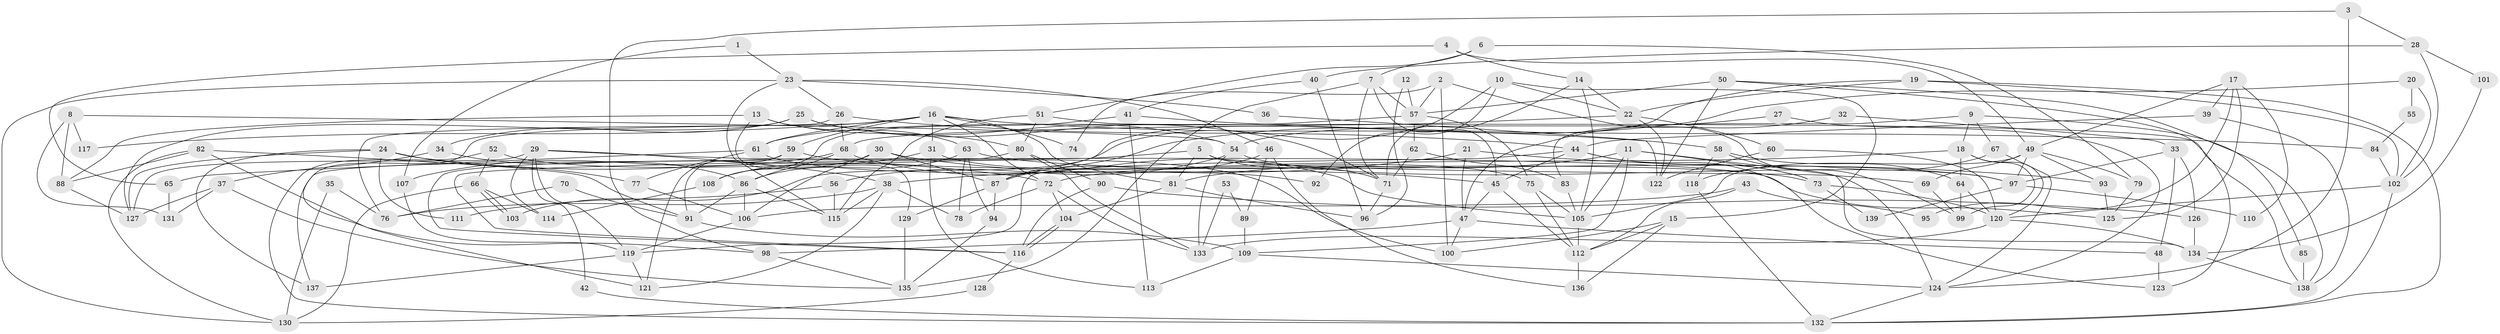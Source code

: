 // coarse degree distribution, {2: 0.16494845360824742, 5: 0.18556701030927836, 4: 0.13402061855670103, 3: 0.1958762886597938, 6: 0.10309278350515463, 8: 0.09278350515463918, 9: 0.041237113402061855, 7: 0.07216494845360824, 10: 0.010309278350515464}
// Generated by graph-tools (version 1.1) at 2025/24/03/03/25 07:24:04]
// undirected, 139 vertices, 278 edges
graph export_dot {
graph [start="1"]
  node [color=gray90,style=filled];
  1;
  2;
  3;
  4;
  5;
  6;
  7;
  8;
  9;
  10;
  11;
  12;
  13;
  14;
  15;
  16;
  17;
  18;
  19;
  20;
  21;
  22;
  23;
  24;
  25;
  26;
  27;
  28;
  29;
  30;
  31;
  32;
  33;
  34;
  35;
  36;
  37;
  38;
  39;
  40;
  41;
  42;
  43;
  44;
  45;
  46;
  47;
  48;
  49;
  50;
  51;
  52;
  53;
  54;
  55;
  56;
  57;
  58;
  59;
  60;
  61;
  62;
  63;
  64;
  65;
  66;
  67;
  68;
  69;
  70;
  71;
  72;
  73;
  74;
  75;
  76;
  77;
  78;
  79;
  80;
  81;
  82;
  83;
  84;
  85;
  86;
  87;
  88;
  89;
  90;
  91;
  92;
  93;
  94;
  95;
  96;
  97;
  98;
  99;
  100;
  101;
  102;
  103;
  104;
  105;
  106;
  107;
  108;
  109;
  110;
  111;
  112;
  113;
  114;
  115;
  116;
  117;
  118;
  119;
  120;
  121;
  122;
  123;
  124;
  125;
  126;
  127;
  128;
  129;
  130;
  131;
  132;
  133;
  134;
  135;
  136;
  137;
  138;
  139;
  1 -- 107;
  1 -- 23;
  2 -- 100;
  2 -- 57;
  2 -- 74;
  2 -- 99;
  3 -- 124;
  3 -- 98;
  3 -- 28;
  4 -- 49;
  4 -- 14;
  4 -- 65;
  5 -- 81;
  5 -- 71;
  5 -- 69;
  5 -- 116;
  6 -- 51;
  6 -- 7;
  6 -- 79;
  7 -- 45;
  7 -- 57;
  7 -- 71;
  7 -- 135;
  8 -- 88;
  8 -- 131;
  8 -- 54;
  8 -- 117;
  9 -- 67;
  9 -- 18;
  9 -- 83;
  9 -- 85;
  10 -- 15;
  10 -- 22;
  10 -- 87;
  10 -- 92;
  11 -- 105;
  11 -- 81;
  11 -- 73;
  11 -- 109;
  11 -- 134;
  12 -- 57;
  12 -- 96;
  13 -- 63;
  13 -- 88;
  13 -- 80;
  13 -- 129;
  14 -- 22;
  14 -- 71;
  14 -- 105;
  15 -- 112;
  15 -- 136;
  15 -- 100;
  16 -- 61;
  16 -- 72;
  16 -- 31;
  16 -- 58;
  16 -- 59;
  16 -- 74;
  16 -- 81;
  16 -- 117;
  16 -- 121;
  17 -- 49;
  17 -- 39;
  17 -- 95;
  17 -- 110;
  17 -- 125;
  18 -- 64;
  18 -- 120;
  18 -- 72;
  18 -- 99;
  19 -- 22;
  19 -- 102;
  19 -- 103;
  19 -- 132;
  20 -- 102;
  20 -- 87;
  20 -- 55;
  21 -- 38;
  21 -- 93;
  21 -- 47;
  22 -- 122;
  22 -- 68;
  22 -- 60;
  23 -- 26;
  23 -- 115;
  23 -- 36;
  23 -- 46;
  23 -- 130;
  24 -- 72;
  24 -- 137;
  24 -- 77;
  24 -- 111;
  24 -- 127;
  25 -- 54;
  25 -- 127;
  25 -- 34;
  25 -- 71;
  26 -- 68;
  26 -- 44;
  26 -- 76;
  27 -- 124;
  27 -- 54;
  28 -- 102;
  28 -- 40;
  28 -- 101;
  29 -- 119;
  29 -- 114;
  29 -- 38;
  29 -- 42;
  29 -- 125;
  29 -- 127;
  30 -- 108;
  30 -- 87;
  30 -- 45;
  30 -- 106;
  31 -- 75;
  31 -- 108;
  31 -- 113;
  32 -- 33;
  32 -- 47;
  33 -- 97;
  33 -- 126;
  33 -- 48;
  34 -- 86;
  34 -- 37;
  35 -- 76;
  35 -- 130;
  36 -- 122;
  37 -- 127;
  37 -- 131;
  37 -- 135;
  38 -- 78;
  38 -- 76;
  38 -- 115;
  38 -- 121;
  39 -- 138;
  39 -- 44;
  40 -- 96;
  40 -- 41;
  41 -- 113;
  41 -- 84;
  41 -- 108;
  42 -- 132;
  43 -- 112;
  43 -- 106;
  43 -- 95;
  44 -- 45;
  44 -- 73;
  44 -- 119;
  44 -- 123;
  45 -- 47;
  45 -- 112;
  46 -- 87;
  46 -- 89;
  46 -- 136;
  47 -- 48;
  47 -- 98;
  47 -- 100;
  48 -- 123;
  49 -- 79;
  49 -- 69;
  49 -- 93;
  49 -- 97;
  49 -- 105;
  50 -- 138;
  50 -- 57;
  50 -- 122;
  50 -- 123;
  51 -- 80;
  51 -- 115;
  51 -- 138;
  52 -- 100;
  52 -- 66;
  52 -- 132;
  53 -- 89;
  53 -- 133;
  54 -- 97;
  54 -- 56;
  54 -- 133;
  55 -- 84;
  56 -- 115;
  56 -- 111;
  57 -- 62;
  57 -- 75;
  57 -- 61;
  58 -- 64;
  58 -- 118;
  58 -- 124;
  59 -- 121;
  59 -- 73;
  59 -- 91;
  59 -- 137;
  60 -- 120;
  60 -- 122;
  61 -- 77;
  61 -- 65;
  61 -- 92;
  62 -- 71;
  62 -- 83;
  63 -- 86;
  63 -- 94;
  63 -- 78;
  63 -- 97;
  64 -- 99;
  64 -- 120;
  65 -- 131;
  66 -- 130;
  66 -- 103;
  66 -- 103;
  66 -- 114;
  67 -- 118;
  67 -- 124;
  68 -- 105;
  68 -- 86;
  68 -- 107;
  69 -- 99;
  70 -- 76;
  70 -- 91;
  71 -- 96;
  72 -- 133;
  72 -- 78;
  72 -- 104;
  73 -- 120;
  73 -- 139;
  75 -- 112;
  75 -- 105;
  77 -- 106;
  79 -- 125;
  80 -- 116;
  80 -- 90;
  80 -- 133;
  81 -- 104;
  81 -- 96;
  82 -- 98;
  82 -- 91;
  82 -- 88;
  82 -- 130;
  83 -- 105;
  84 -- 102;
  85 -- 138;
  86 -- 106;
  86 -- 91;
  86 -- 115;
  87 -- 129;
  87 -- 94;
  88 -- 127;
  89 -- 109;
  90 -- 116;
  90 -- 126;
  91 -- 109;
  93 -- 125;
  94 -- 135;
  97 -- 110;
  97 -- 139;
  98 -- 135;
  101 -- 134;
  102 -- 132;
  102 -- 120;
  104 -- 116;
  104 -- 116;
  105 -- 112;
  106 -- 119;
  107 -- 119;
  108 -- 114;
  109 -- 124;
  109 -- 113;
  112 -- 136;
  116 -- 128;
  118 -- 132;
  119 -- 121;
  119 -- 137;
  120 -- 133;
  120 -- 134;
  124 -- 132;
  126 -- 134;
  128 -- 130;
  129 -- 135;
  134 -- 138;
}

